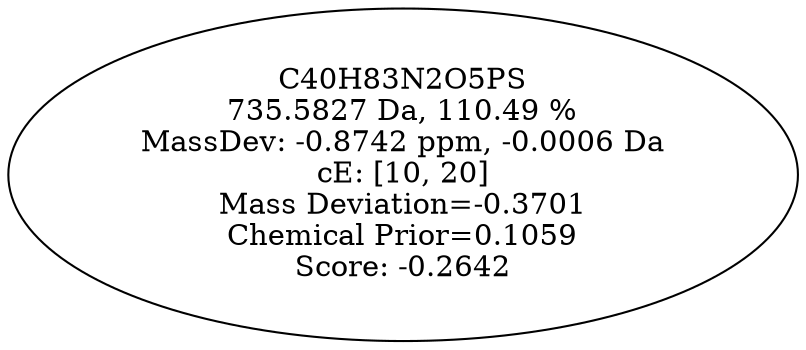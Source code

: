 strict digraph {
v1 [label="C40H83N2O5PS\n735.5827 Da, 110.49 %\nMassDev: -0.8742 ppm, -0.0006 Da\ncE: [10, 20]\nMass Deviation=-0.3701\nChemical Prior=0.1059\nScore: -0.2642"];
}